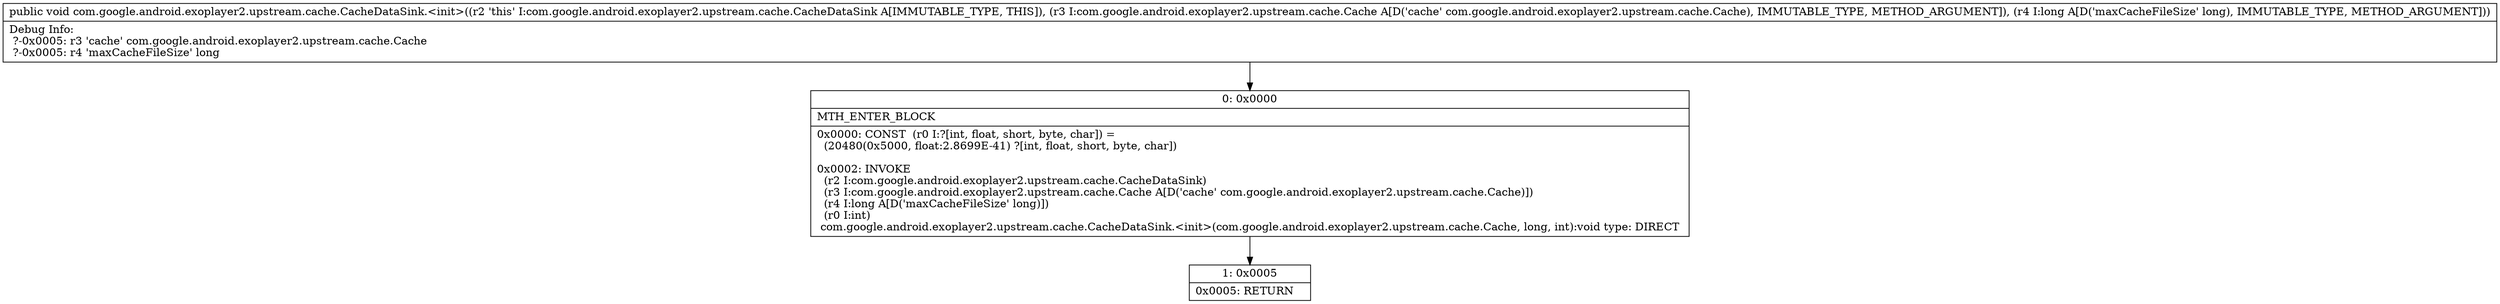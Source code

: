 digraph "CFG forcom.google.android.exoplayer2.upstream.cache.CacheDataSink.\<init\>(Lcom\/google\/android\/exoplayer2\/upstream\/cache\/Cache;J)V" {
Node_0 [shape=record,label="{0\:\ 0x0000|MTH_ENTER_BLOCK\l|0x0000: CONST  (r0 I:?[int, float, short, byte, char]) = \l  (20480(0x5000, float:2.8699E\-41) ?[int, float, short, byte, char])\l \l0x0002: INVOKE  \l  (r2 I:com.google.android.exoplayer2.upstream.cache.CacheDataSink)\l  (r3 I:com.google.android.exoplayer2.upstream.cache.Cache A[D('cache' com.google.android.exoplayer2.upstream.cache.Cache)])\l  (r4 I:long A[D('maxCacheFileSize' long)])\l  (r0 I:int)\l com.google.android.exoplayer2.upstream.cache.CacheDataSink.\<init\>(com.google.android.exoplayer2.upstream.cache.Cache, long, int):void type: DIRECT \l}"];
Node_1 [shape=record,label="{1\:\ 0x0005|0x0005: RETURN   \l}"];
MethodNode[shape=record,label="{public void com.google.android.exoplayer2.upstream.cache.CacheDataSink.\<init\>((r2 'this' I:com.google.android.exoplayer2.upstream.cache.CacheDataSink A[IMMUTABLE_TYPE, THIS]), (r3 I:com.google.android.exoplayer2.upstream.cache.Cache A[D('cache' com.google.android.exoplayer2.upstream.cache.Cache), IMMUTABLE_TYPE, METHOD_ARGUMENT]), (r4 I:long A[D('maxCacheFileSize' long), IMMUTABLE_TYPE, METHOD_ARGUMENT]))  | Debug Info:\l  ?\-0x0005: r3 'cache' com.google.android.exoplayer2.upstream.cache.Cache\l  ?\-0x0005: r4 'maxCacheFileSize' long\l}"];
MethodNode -> Node_0;
Node_0 -> Node_1;
}

